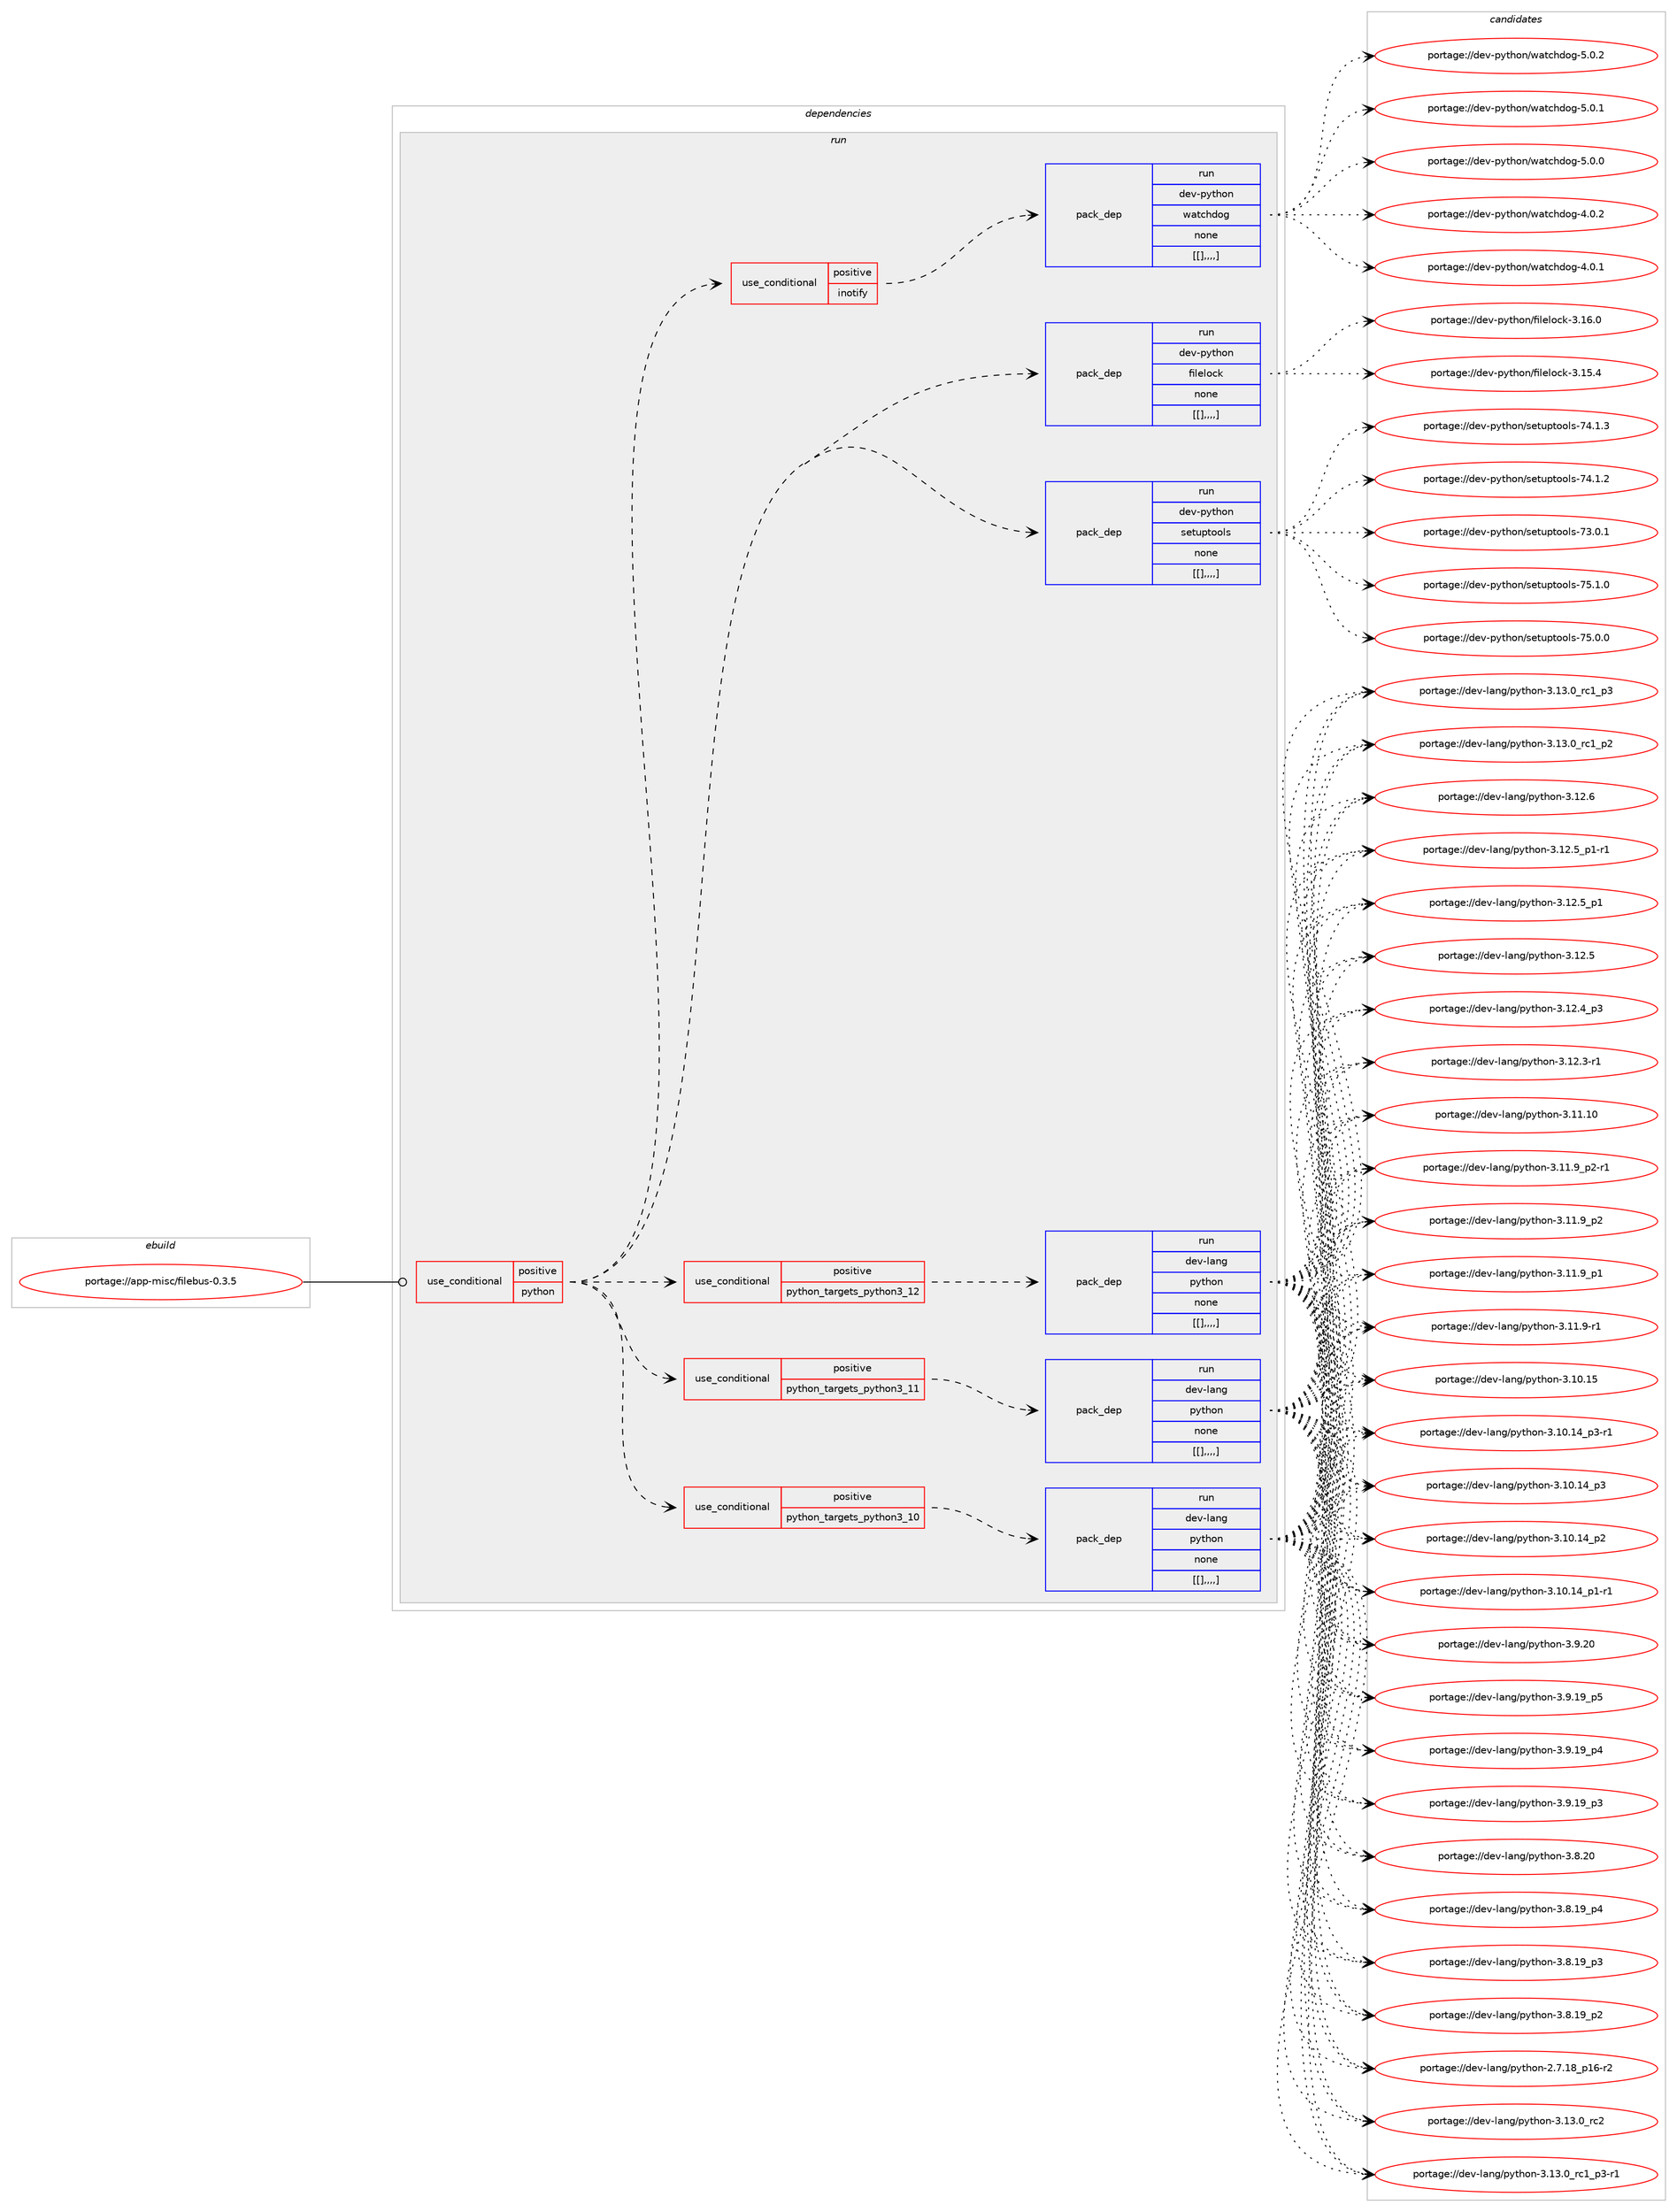 digraph prolog {

# *************
# Graph options
# *************

newrank=true;
concentrate=true;
compound=true;
graph [rankdir=LR,fontname=Helvetica,fontsize=10,ranksep=1.5];#, ranksep=2.5, nodesep=0.2];
edge  [arrowhead=vee];
node  [fontname=Helvetica,fontsize=10];

# **********
# The ebuild
# **********

subgraph cluster_leftcol {
color=gray;
label=<<i>ebuild</i>>;
id [label="portage://app-misc/filebus-0.3.5", color=red, width=4, href="../app-misc/filebus-0.3.5.svg"];
}

# ****************
# The dependencies
# ****************

subgraph cluster_midcol {
color=gray;
label=<<i>dependencies</i>>;
subgraph cluster_compile {
fillcolor="#eeeeee";
style=filled;
label=<<i>compile</i>>;
}
subgraph cluster_compileandrun {
fillcolor="#eeeeee";
style=filled;
label=<<i>compile and run</i>>;
}
subgraph cluster_run {
fillcolor="#eeeeee";
style=filled;
label=<<i>run</i>>;
subgraph cond12092 {
dependency41452 [label=<<TABLE BORDER="0" CELLBORDER="1" CELLSPACING="0" CELLPADDING="4"><TR><TD ROWSPAN="3" CELLPADDING="10">use_conditional</TD></TR><TR><TD>positive</TD></TR><TR><TD>python</TD></TR></TABLE>>, shape=none, color=red];
subgraph cond12093 {
dependency41453 [label=<<TABLE BORDER="0" CELLBORDER="1" CELLSPACING="0" CELLPADDING="4"><TR><TD ROWSPAN="3" CELLPADDING="10">use_conditional</TD></TR><TR><TD>positive</TD></TR><TR><TD>python_targets_python3_10</TD></TR></TABLE>>, shape=none, color=red];
subgraph pack28967 {
dependency41454 [label=<<TABLE BORDER="0" CELLBORDER="1" CELLSPACING="0" CELLPADDING="4" WIDTH="220"><TR><TD ROWSPAN="6" CELLPADDING="30">pack_dep</TD></TR><TR><TD WIDTH="110">run</TD></TR><TR><TD>dev-lang</TD></TR><TR><TD>python</TD></TR><TR><TD>none</TD></TR><TR><TD>[[],,,,]</TD></TR></TABLE>>, shape=none, color=blue];
}
dependency41453:e -> dependency41454:w [weight=20,style="dashed",arrowhead="vee"];
}
dependency41452:e -> dependency41453:w [weight=20,style="dashed",arrowhead="vee"];
subgraph cond12094 {
dependency41455 [label=<<TABLE BORDER="0" CELLBORDER="1" CELLSPACING="0" CELLPADDING="4"><TR><TD ROWSPAN="3" CELLPADDING="10">use_conditional</TD></TR><TR><TD>positive</TD></TR><TR><TD>python_targets_python3_11</TD></TR></TABLE>>, shape=none, color=red];
subgraph pack28968 {
dependency41456 [label=<<TABLE BORDER="0" CELLBORDER="1" CELLSPACING="0" CELLPADDING="4" WIDTH="220"><TR><TD ROWSPAN="6" CELLPADDING="30">pack_dep</TD></TR><TR><TD WIDTH="110">run</TD></TR><TR><TD>dev-lang</TD></TR><TR><TD>python</TD></TR><TR><TD>none</TD></TR><TR><TD>[[],,,,]</TD></TR></TABLE>>, shape=none, color=blue];
}
dependency41455:e -> dependency41456:w [weight=20,style="dashed",arrowhead="vee"];
}
dependency41452:e -> dependency41455:w [weight=20,style="dashed",arrowhead="vee"];
subgraph cond12095 {
dependency41457 [label=<<TABLE BORDER="0" CELLBORDER="1" CELLSPACING="0" CELLPADDING="4"><TR><TD ROWSPAN="3" CELLPADDING="10">use_conditional</TD></TR><TR><TD>positive</TD></TR><TR><TD>python_targets_python3_12</TD></TR></TABLE>>, shape=none, color=red];
subgraph pack28969 {
dependency41458 [label=<<TABLE BORDER="0" CELLBORDER="1" CELLSPACING="0" CELLPADDING="4" WIDTH="220"><TR><TD ROWSPAN="6" CELLPADDING="30">pack_dep</TD></TR><TR><TD WIDTH="110">run</TD></TR><TR><TD>dev-lang</TD></TR><TR><TD>python</TD></TR><TR><TD>none</TD></TR><TR><TD>[[],,,,]</TD></TR></TABLE>>, shape=none, color=blue];
}
dependency41457:e -> dependency41458:w [weight=20,style="dashed",arrowhead="vee"];
}
dependency41452:e -> dependency41457:w [weight=20,style="dashed",arrowhead="vee"];
subgraph pack28970 {
dependency41459 [label=<<TABLE BORDER="0" CELLBORDER="1" CELLSPACING="0" CELLPADDING="4" WIDTH="220"><TR><TD ROWSPAN="6" CELLPADDING="30">pack_dep</TD></TR><TR><TD WIDTH="110">run</TD></TR><TR><TD>dev-python</TD></TR><TR><TD>setuptools</TD></TR><TR><TD>none</TD></TR><TR><TD>[[],,,,]</TD></TR></TABLE>>, shape=none, color=blue];
}
dependency41452:e -> dependency41459:w [weight=20,style="dashed",arrowhead="vee"];
subgraph pack28971 {
dependency41460 [label=<<TABLE BORDER="0" CELLBORDER="1" CELLSPACING="0" CELLPADDING="4" WIDTH="220"><TR><TD ROWSPAN="6" CELLPADDING="30">pack_dep</TD></TR><TR><TD WIDTH="110">run</TD></TR><TR><TD>dev-python</TD></TR><TR><TD>filelock</TD></TR><TR><TD>none</TD></TR><TR><TD>[[],,,,]</TD></TR></TABLE>>, shape=none, color=blue];
}
dependency41452:e -> dependency41460:w [weight=20,style="dashed",arrowhead="vee"];
subgraph cond12096 {
dependency41461 [label=<<TABLE BORDER="0" CELLBORDER="1" CELLSPACING="0" CELLPADDING="4"><TR><TD ROWSPAN="3" CELLPADDING="10">use_conditional</TD></TR><TR><TD>positive</TD></TR><TR><TD>inotify</TD></TR></TABLE>>, shape=none, color=red];
subgraph pack28972 {
dependency41462 [label=<<TABLE BORDER="0" CELLBORDER="1" CELLSPACING="0" CELLPADDING="4" WIDTH="220"><TR><TD ROWSPAN="6" CELLPADDING="30">pack_dep</TD></TR><TR><TD WIDTH="110">run</TD></TR><TR><TD>dev-python</TD></TR><TR><TD>watchdog</TD></TR><TR><TD>none</TD></TR><TR><TD>[[],,,,]</TD></TR></TABLE>>, shape=none, color=blue];
}
dependency41461:e -> dependency41462:w [weight=20,style="dashed",arrowhead="vee"];
}
dependency41452:e -> dependency41461:w [weight=20,style="dashed",arrowhead="vee"];
}
id:e -> dependency41452:w [weight=20,style="solid",arrowhead="odot"];
}
}

# **************
# The candidates
# **************

subgraph cluster_choices {
rank=same;
color=gray;
label=<<i>candidates</i>>;

subgraph choice28967 {
color=black;
nodesep=1;
choice10010111845108971101034711212111610411111045514649514648951149950 [label="portage://dev-lang/python-3.13.0_rc2", color=red, width=4,href="../dev-lang/python-3.13.0_rc2.svg"];
choice1001011184510897110103471121211161041111104551464951464895114994995112514511449 [label="portage://dev-lang/python-3.13.0_rc1_p3-r1", color=red, width=4,href="../dev-lang/python-3.13.0_rc1_p3-r1.svg"];
choice100101118451089711010347112121116104111110455146495146489511499499511251 [label="portage://dev-lang/python-3.13.0_rc1_p3", color=red, width=4,href="../dev-lang/python-3.13.0_rc1_p3.svg"];
choice100101118451089711010347112121116104111110455146495146489511499499511250 [label="portage://dev-lang/python-3.13.0_rc1_p2", color=red, width=4,href="../dev-lang/python-3.13.0_rc1_p2.svg"];
choice10010111845108971101034711212111610411111045514649504654 [label="portage://dev-lang/python-3.12.6", color=red, width=4,href="../dev-lang/python-3.12.6.svg"];
choice1001011184510897110103471121211161041111104551464950465395112494511449 [label="portage://dev-lang/python-3.12.5_p1-r1", color=red, width=4,href="../dev-lang/python-3.12.5_p1-r1.svg"];
choice100101118451089711010347112121116104111110455146495046539511249 [label="portage://dev-lang/python-3.12.5_p1", color=red, width=4,href="../dev-lang/python-3.12.5_p1.svg"];
choice10010111845108971101034711212111610411111045514649504653 [label="portage://dev-lang/python-3.12.5", color=red, width=4,href="../dev-lang/python-3.12.5.svg"];
choice100101118451089711010347112121116104111110455146495046529511251 [label="portage://dev-lang/python-3.12.4_p3", color=red, width=4,href="../dev-lang/python-3.12.4_p3.svg"];
choice100101118451089711010347112121116104111110455146495046514511449 [label="portage://dev-lang/python-3.12.3-r1", color=red, width=4,href="../dev-lang/python-3.12.3-r1.svg"];
choice1001011184510897110103471121211161041111104551464949464948 [label="portage://dev-lang/python-3.11.10", color=red, width=4,href="../dev-lang/python-3.11.10.svg"];
choice1001011184510897110103471121211161041111104551464949465795112504511449 [label="portage://dev-lang/python-3.11.9_p2-r1", color=red, width=4,href="../dev-lang/python-3.11.9_p2-r1.svg"];
choice100101118451089711010347112121116104111110455146494946579511250 [label="portage://dev-lang/python-3.11.9_p2", color=red, width=4,href="../dev-lang/python-3.11.9_p2.svg"];
choice100101118451089711010347112121116104111110455146494946579511249 [label="portage://dev-lang/python-3.11.9_p1", color=red, width=4,href="../dev-lang/python-3.11.9_p1.svg"];
choice100101118451089711010347112121116104111110455146494946574511449 [label="portage://dev-lang/python-3.11.9-r1", color=red, width=4,href="../dev-lang/python-3.11.9-r1.svg"];
choice1001011184510897110103471121211161041111104551464948464953 [label="portage://dev-lang/python-3.10.15", color=red, width=4,href="../dev-lang/python-3.10.15.svg"];
choice100101118451089711010347112121116104111110455146494846495295112514511449 [label="portage://dev-lang/python-3.10.14_p3-r1", color=red, width=4,href="../dev-lang/python-3.10.14_p3-r1.svg"];
choice10010111845108971101034711212111610411111045514649484649529511251 [label="portage://dev-lang/python-3.10.14_p3", color=red, width=4,href="../dev-lang/python-3.10.14_p3.svg"];
choice10010111845108971101034711212111610411111045514649484649529511250 [label="portage://dev-lang/python-3.10.14_p2", color=red, width=4,href="../dev-lang/python-3.10.14_p2.svg"];
choice100101118451089711010347112121116104111110455146494846495295112494511449 [label="portage://dev-lang/python-3.10.14_p1-r1", color=red, width=4,href="../dev-lang/python-3.10.14_p1-r1.svg"];
choice10010111845108971101034711212111610411111045514657465048 [label="portage://dev-lang/python-3.9.20", color=red, width=4,href="../dev-lang/python-3.9.20.svg"];
choice100101118451089711010347112121116104111110455146574649579511253 [label="portage://dev-lang/python-3.9.19_p5", color=red, width=4,href="../dev-lang/python-3.9.19_p5.svg"];
choice100101118451089711010347112121116104111110455146574649579511252 [label="portage://dev-lang/python-3.9.19_p4", color=red, width=4,href="../dev-lang/python-3.9.19_p4.svg"];
choice100101118451089711010347112121116104111110455146574649579511251 [label="portage://dev-lang/python-3.9.19_p3", color=red, width=4,href="../dev-lang/python-3.9.19_p3.svg"];
choice10010111845108971101034711212111610411111045514656465048 [label="portage://dev-lang/python-3.8.20", color=red, width=4,href="../dev-lang/python-3.8.20.svg"];
choice100101118451089711010347112121116104111110455146564649579511252 [label="portage://dev-lang/python-3.8.19_p4", color=red, width=4,href="../dev-lang/python-3.8.19_p4.svg"];
choice100101118451089711010347112121116104111110455146564649579511251 [label="portage://dev-lang/python-3.8.19_p3", color=red, width=4,href="../dev-lang/python-3.8.19_p3.svg"];
choice100101118451089711010347112121116104111110455146564649579511250 [label="portage://dev-lang/python-3.8.19_p2", color=red, width=4,href="../dev-lang/python-3.8.19_p2.svg"];
choice100101118451089711010347112121116104111110455046554649569511249544511450 [label="portage://dev-lang/python-2.7.18_p16-r2", color=red, width=4,href="../dev-lang/python-2.7.18_p16-r2.svg"];
dependency41454:e -> choice10010111845108971101034711212111610411111045514649514648951149950:w [style=dotted,weight="100"];
dependency41454:e -> choice1001011184510897110103471121211161041111104551464951464895114994995112514511449:w [style=dotted,weight="100"];
dependency41454:e -> choice100101118451089711010347112121116104111110455146495146489511499499511251:w [style=dotted,weight="100"];
dependency41454:e -> choice100101118451089711010347112121116104111110455146495146489511499499511250:w [style=dotted,weight="100"];
dependency41454:e -> choice10010111845108971101034711212111610411111045514649504654:w [style=dotted,weight="100"];
dependency41454:e -> choice1001011184510897110103471121211161041111104551464950465395112494511449:w [style=dotted,weight="100"];
dependency41454:e -> choice100101118451089711010347112121116104111110455146495046539511249:w [style=dotted,weight="100"];
dependency41454:e -> choice10010111845108971101034711212111610411111045514649504653:w [style=dotted,weight="100"];
dependency41454:e -> choice100101118451089711010347112121116104111110455146495046529511251:w [style=dotted,weight="100"];
dependency41454:e -> choice100101118451089711010347112121116104111110455146495046514511449:w [style=dotted,weight="100"];
dependency41454:e -> choice1001011184510897110103471121211161041111104551464949464948:w [style=dotted,weight="100"];
dependency41454:e -> choice1001011184510897110103471121211161041111104551464949465795112504511449:w [style=dotted,weight="100"];
dependency41454:e -> choice100101118451089711010347112121116104111110455146494946579511250:w [style=dotted,weight="100"];
dependency41454:e -> choice100101118451089711010347112121116104111110455146494946579511249:w [style=dotted,weight="100"];
dependency41454:e -> choice100101118451089711010347112121116104111110455146494946574511449:w [style=dotted,weight="100"];
dependency41454:e -> choice1001011184510897110103471121211161041111104551464948464953:w [style=dotted,weight="100"];
dependency41454:e -> choice100101118451089711010347112121116104111110455146494846495295112514511449:w [style=dotted,weight="100"];
dependency41454:e -> choice10010111845108971101034711212111610411111045514649484649529511251:w [style=dotted,weight="100"];
dependency41454:e -> choice10010111845108971101034711212111610411111045514649484649529511250:w [style=dotted,weight="100"];
dependency41454:e -> choice100101118451089711010347112121116104111110455146494846495295112494511449:w [style=dotted,weight="100"];
dependency41454:e -> choice10010111845108971101034711212111610411111045514657465048:w [style=dotted,weight="100"];
dependency41454:e -> choice100101118451089711010347112121116104111110455146574649579511253:w [style=dotted,weight="100"];
dependency41454:e -> choice100101118451089711010347112121116104111110455146574649579511252:w [style=dotted,weight="100"];
dependency41454:e -> choice100101118451089711010347112121116104111110455146574649579511251:w [style=dotted,weight="100"];
dependency41454:e -> choice10010111845108971101034711212111610411111045514656465048:w [style=dotted,weight="100"];
dependency41454:e -> choice100101118451089711010347112121116104111110455146564649579511252:w [style=dotted,weight="100"];
dependency41454:e -> choice100101118451089711010347112121116104111110455146564649579511251:w [style=dotted,weight="100"];
dependency41454:e -> choice100101118451089711010347112121116104111110455146564649579511250:w [style=dotted,weight="100"];
dependency41454:e -> choice100101118451089711010347112121116104111110455046554649569511249544511450:w [style=dotted,weight="100"];
}
subgraph choice28968 {
color=black;
nodesep=1;
choice10010111845108971101034711212111610411111045514649514648951149950 [label="portage://dev-lang/python-3.13.0_rc2", color=red, width=4,href="../dev-lang/python-3.13.0_rc2.svg"];
choice1001011184510897110103471121211161041111104551464951464895114994995112514511449 [label="portage://dev-lang/python-3.13.0_rc1_p3-r1", color=red, width=4,href="../dev-lang/python-3.13.0_rc1_p3-r1.svg"];
choice100101118451089711010347112121116104111110455146495146489511499499511251 [label="portage://dev-lang/python-3.13.0_rc1_p3", color=red, width=4,href="../dev-lang/python-3.13.0_rc1_p3.svg"];
choice100101118451089711010347112121116104111110455146495146489511499499511250 [label="portage://dev-lang/python-3.13.0_rc1_p2", color=red, width=4,href="../dev-lang/python-3.13.0_rc1_p2.svg"];
choice10010111845108971101034711212111610411111045514649504654 [label="portage://dev-lang/python-3.12.6", color=red, width=4,href="../dev-lang/python-3.12.6.svg"];
choice1001011184510897110103471121211161041111104551464950465395112494511449 [label="portage://dev-lang/python-3.12.5_p1-r1", color=red, width=4,href="../dev-lang/python-3.12.5_p1-r1.svg"];
choice100101118451089711010347112121116104111110455146495046539511249 [label="portage://dev-lang/python-3.12.5_p1", color=red, width=4,href="../dev-lang/python-3.12.5_p1.svg"];
choice10010111845108971101034711212111610411111045514649504653 [label="portage://dev-lang/python-3.12.5", color=red, width=4,href="../dev-lang/python-3.12.5.svg"];
choice100101118451089711010347112121116104111110455146495046529511251 [label="portage://dev-lang/python-3.12.4_p3", color=red, width=4,href="../dev-lang/python-3.12.4_p3.svg"];
choice100101118451089711010347112121116104111110455146495046514511449 [label="portage://dev-lang/python-3.12.3-r1", color=red, width=4,href="../dev-lang/python-3.12.3-r1.svg"];
choice1001011184510897110103471121211161041111104551464949464948 [label="portage://dev-lang/python-3.11.10", color=red, width=4,href="../dev-lang/python-3.11.10.svg"];
choice1001011184510897110103471121211161041111104551464949465795112504511449 [label="portage://dev-lang/python-3.11.9_p2-r1", color=red, width=4,href="../dev-lang/python-3.11.9_p2-r1.svg"];
choice100101118451089711010347112121116104111110455146494946579511250 [label="portage://dev-lang/python-3.11.9_p2", color=red, width=4,href="../dev-lang/python-3.11.9_p2.svg"];
choice100101118451089711010347112121116104111110455146494946579511249 [label="portage://dev-lang/python-3.11.9_p1", color=red, width=4,href="../dev-lang/python-3.11.9_p1.svg"];
choice100101118451089711010347112121116104111110455146494946574511449 [label="portage://dev-lang/python-3.11.9-r1", color=red, width=4,href="../dev-lang/python-3.11.9-r1.svg"];
choice1001011184510897110103471121211161041111104551464948464953 [label="portage://dev-lang/python-3.10.15", color=red, width=4,href="../dev-lang/python-3.10.15.svg"];
choice100101118451089711010347112121116104111110455146494846495295112514511449 [label="portage://dev-lang/python-3.10.14_p3-r1", color=red, width=4,href="../dev-lang/python-3.10.14_p3-r1.svg"];
choice10010111845108971101034711212111610411111045514649484649529511251 [label="portage://dev-lang/python-3.10.14_p3", color=red, width=4,href="../dev-lang/python-3.10.14_p3.svg"];
choice10010111845108971101034711212111610411111045514649484649529511250 [label="portage://dev-lang/python-3.10.14_p2", color=red, width=4,href="../dev-lang/python-3.10.14_p2.svg"];
choice100101118451089711010347112121116104111110455146494846495295112494511449 [label="portage://dev-lang/python-3.10.14_p1-r1", color=red, width=4,href="../dev-lang/python-3.10.14_p1-r1.svg"];
choice10010111845108971101034711212111610411111045514657465048 [label="portage://dev-lang/python-3.9.20", color=red, width=4,href="../dev-lang/python-3.9.20.svg"];
choice100101118451089711010347112121116104111110455146574649579511253 [label="portage://dev-lang/python-3.9.19_p5", color=red, width=4,href="../dev-lang/python-3.9.19_p5.svg"];
choice100101118451089711010347112121116104111110455146574649579511252 [label="portage://dev-lang/python-3.9.19_p4", color=red, width=4,href="../dev-lang/python-3.9.19_p4.svg"];
choice100101118451089711010347112121116104111110455146574649579511251 [label="portage://dev-lang/python-3.9.19_p3", color=red, width=4,href="../dev-lang/python-3.9.19_p3.svg"];
choice10010111845108971101034711212111610411111045514656465048 [label="portage://dev-lang/python-3.8.20", color=red, width=4,href="../dev-lang/python-3.8.20.svg"];
choice100101118451089711010347112121116104111110455146564649579511252 [label="portage://dev-lang/python-3.8.19_p4", color=red, width=4,href="../dev-lang/python-3.8.19_p4.svg"];
choice100101118451089711010347112121116104111110455146564649579511251 [label="portage://dev-lang/python-3.8.19_p3", color=red, width=4,href="../dev-lang/python-3.8.19_p3.svg"];
choice100101118451089711010347112121116104111110455146564649579511250 [label="portage://dev-lang/python-3.8.19_p2", color=red, width=4,href="../dev-lang/python-3.8.19_p2.svg"];
choice100101118451089711010347112121116104111110455046554649569511249544511450 [label="portage://dev-lang/python-2.7.18_p16-r2", color=red, width=4,href="../dev-lang/python-2.7.18_p16-r2.svg"];
dependency41456:e -> choice10010111845108971101034711212111610411111045514649514648951149950:w [style=dotted,weight="100"];
dependency41456:e -> choice1001011184510897110103471121211161041111104551464951464895114994995112514511449:w [style=dotted,weight="100"];
dependency41456:e -> choice100101118451089711010347112121116104111110455146495146489511499499511251:w [style=dotted,weight="100"];
dependency41456:e -> choice100101118451089711010347112121116104111110455146495146489511499499511250:w [style=dotted,weight="100"];
dependency41456:e -> choice10010111845108971101034711212111610411111045514649504654:w [style=dotted,weight="100"];
dependency41456:e -> choice1001011184510897110103471121211161041111104551464950465395112494511449:w [style=dotted,weight="100"];
dependency41456:e -> choice100101118451089711010347112121116104111110455146495046539511249:w [style=dotted,weight="100"];
dependency41456:e -> choice10010111845108971101034711212111610411111045514649504653:w [style=dotted,weight="100"];
dependency41456:e -> choice100101118451089711010347112121116104111110455146495046529511251:w [style=dotted,weight="100"];
dependency41456:e -> choice100101118451089711010347112121116104111110455146495046514511449:w [style=dotted,weight="100"];
dependency41456:e -> choice1001011184510897110103471121211161041111104551464949464948:w [style=dotted,weight="100"];
dependency41456:e -> choice1001011184510897110103471121211161041111104551464949465795112504511449:w [style=dotted,weight="100"];
dependency41456:e -> choice100101118451089711010347112121116104111110455146494946579511250:w [style=dotted,weight="100"];
dependency41456:e -> choice100101118451089711010347112121116104111110455146494946579511249:w [style=dotted,weight="100"];
dependency41456:e -> choice100101118451089711010347112121116104111110455146494946574511449:w [style=dotted,weight="100"];
dependency41456:e -> choice1001011184510897110103471121211161041111104551464948464953:w [style=dotted,weight="100"];
dependency41456:e -> choice100101118451089711010347112121116104111110455146494846495295112514511449:w [style=dotted,weight="100"];
dependency41456:e -> choice10010111845108971101034711212111610411111045514649484649529511251:w [style=dotted,weight="100"];
dependency41456:e -> choice10010111845108971101034711212111610411111045514649484649529511250:w [style=dotted,weight="100"];
dependency41456:e -> choice100101118451089711010347112121116104111110455146494846495295112494511449:w [style=dotted,weight="100"];
dependency41456:e -> choice10010111845108971101034711212111610411111045514657465048:w [style=dotted,weight="100"];
dependency41456:e -> choice100101118451089711010347112121116104111110455146574649579511253:w [style=dotted,weight="100"];
dependency41456:e -> choice100101118451089711010347112121116104111110455146574649579511252:w [style=dotted,weight="100"];
dependency41456:e -> choice100101118451089711010347112121116104111110455146574649579511251:w [style=dotted,weight="100"];
dependency41456:e -> choice10010111845108971101034711212111610411111045514656465048:w [style=dotted,weight="100"];
dependency41456:e -> choice100101118451089711010347112121116104111110455146564649579511252:w [style=dotted,weight="100"];
dependency41456:e -> choice100101118451089711010347112121116104111110455146564649579511251:w [style=dotted,weight="100"];
dependency41456:e -> choice100101118451089711010347112121116104111110455146564649579511250:w [style=dotted,weight="100"];
dependency41456:e -> choice100101118451089711010347112121116104111110455046554649569511249544511450:w [style=dotted,weight="100"];
}
subgraph choice28969 {
color=black;
nodesep=1;
choice10010111845108971101034711212111610411111045514649514648951149950 [label="portage://dev-lang/python-3.13.0_rc2", color=red, width=4,href="../dev-lang/python-3.13.0_rc2.svg"];
choice1001011184510897110103471121211161041111104551464951464895114994995112514511449 [label="portage://dev-lang/python-3.13.0_rc1_p3-r1", color=red, width=4,href="../dev-lang/python-3.13.0_rc1_p3-r1.svg"];
choice100101118451089711010347112121116104111110455146495146489511499499511251 [label="portage://dev-lang/python-3.13.0_rc1_p3", color=red, width=4,href="../dev-lang/python-3.13.0_rc1_p3.svg"];
choice100101118451089711010347112121116104111110455146495146489511499499511250 [label="portage://dev-lang/python-3.13.0_rc1_p2", color=red, width=4,href="../dev-lang/python-3.13.0_rc1_p2.svg"];
choice10010111845108971101034711212111610411111045514649504654 [label="portage://dev-lang/python-3.12.6", color=red, width=4,href="../dev-lang/python-3.12.6.svg"];
choice1001011184510897110103471121211161041111104551464950465395112494511449 [label="portage://dev-lang/python-3.12.5_p1-r1", color=red, width=4,href="../dev-lang/python-3.12.5_p1-r1.svg"];
choice100101118451089711010347112121116104111110455146495046539511249 [label="portage://dev-lang/python-3.12.5_p1", color=red, width=4,href="../dev-lang/python-3.12.5_p1.svg"];
choice10010111845108971101034711212111610411111045514649504653 [label="portage://dev-lang/python-3.12.5", color=red, width=4,href="../dev-lang/python-3.12.5.svg"];
choice100101118451089711010347112121116104111110455146495046529511251 [label="portage://dev-lang/python-3.12.4_p3", color=red, width=4,href="../dev-lang/python-3.12.4_p3.svg"];
choice100101118451089711010347112121116104111110455146495046514511449 [label="portage://dev-lang/python-3.12.3-r1", color=red, width=4,href="../dev-lang/python-3.12.3-r1.svg"];
choice1001011184510897110103471121211161041111104551464949464948 [label="portage://dev-lang/python-3.11.10", color=red, width=4,href="../dev-lang/python-3.11.10.svg"];
choice1001011184510897110103471121211161041111104551464949465795112504511449 [label="portage://dev-lang/python-3.11.9_p2-r1", color=red, width=4,href="../dev-lang/python-3.11.9_p2-r1.svg"];
choice100101118451089711010347112121116104111110455146494946579511250 [label="portage://dev-lang/python-3.11.9_p2", color=red, width=4,href="../dev-lang/python-3.11.9_p2.svg"];
choice100101118451089711010347112121116104111110455146494946579511249 [label="portage://dev-lang/python-3.11.9_p1", color=red, width=4,href="../dev-lang/python-3.11.9_p1.svg"];
choice100101118451089711010347112121116104111110455146494946574511449 [label="portage://dev-lang/python-3.11.9-r1", color=red, width=4,href="../dev-lang/python-3.11.9-r1.svg"];
choice1001011184510897110103471121211161041111104551464948464953 [label="portage://dev-lang/python-3.10.15", color=red, width=4,href="../dev-lang/python-3.10.15.svg"];
choice100101118451089711010347112121116104111110455146494846495295112514511449 [label="portage://dev-lang/python-3.10.14_p3-r1", color=red, width=4,href="../dev-lang/python-3.10.14_p3-r1.svg"];
choice10010111845108971101034711212111610411111045514649484649529511251 [label="portage://dev-lang/python-3.10.14_p3", color=red, width=4,href="../dev-lang/python-3.10.14_p3.svg"];
choice10010111845108971101034711212111610411111045514649484649529511250 [label="portage://dev-lang/python-3.10.14_p2", color=red, width=4,href="../dev-lang/python-3.10.14_p2.svg"];
choice100101118451089711010347112121116104111110455146494846495295112494511449 [label="portage://dev-lang/python-3.10.14_p1-r1", color=red, width=4,href="../dev-lang/python-3.10.14_p1-r1.svg"];
choice10010111845108971101034711212111610411111045514657465048 [label="portage://dev-lang/python-3.9.20", color=red, width=4,href="../dev-lang/python-3.9.20.svg"];
choice100101118451089711010347112121116104111110455146574649579511253 [label="portage://dev-lang/python-3.9.19_p5", color=red, width=4,href="../dev-lang/python-3.9.19_p5.svg"];
choice100101118451089711010347112121116104111110455146574649579511252 [label="portage://dev-lang/python-3.9.19_p4", color=red, width=4,href="../dev-lang/python-3.9.19_p4.svg"];
choice100101118451089711010347112121116104111110455146574649579511251 [label="portage://dev-lang/python-3.9.19_p3", color=red, width=4,href="../dev-lang/python-3.9.19_p3.svg"];
choice10010111845108971101034711212111610411111045514656465048 [label="portage://dev-lang/python-3.8.20", color=red, width=4,href="../dev-lang/python-3.8.20.svg"];
choice100101118451089711010347112121116104111110455146564649579511252 [label="portage://dev-lang/python-3.8.19_p4", color=red, width=4,href="../dev-lang/python-3.8.19_p4.svg"];
choice100101118451089711010347112121116104111110455146564649579511251 [label="portage://dev-lang/python-3.8.19_p3", color=red, width=4,href="../dev-lang/python-3.8.19_p3.svg"];
choice100101118451089711010347112121116104111110455146564649579511250 [label="portage://dev-lang/python-3.8.19_p2", color=red, width=4,href="../dev-lang/python-3.8.19_p2.svg"];
choice100101118451089711010347112121116104111110455046554649569511249544511450 [label="portage://dev-lang/python-2.7.18_p16-r2", color=red, width=4,href="../dev-lang/python-2.7.18_p16-r2.svg"];
dependency41458:e -> choice10010111845108971101034711212111610411111045514649514648951149950:w [style=dotted,weight="100"];
dependency41458:e -> choice1001011184510897110103471121211161041111104551464951464895114994995112514511449:w [style=dotted,weight="100"];
dependency41458:e -> choice100101118451089711010347112121116104111110455146495146489511499499511251:w [style=dotted,weight="100"];
dependency41458:e -> choice100101118451089711010347112121116104111110455146495146489511499499511250:w [style=dotted,weight="100"];
dependency41458:e -> choice10010111845108971101034711212111610411111045514649504654:w [style=dotted,weight="100"];
dependency41458:e -> choice1001011184510897110103471121211161041111104551464950465395112494511449:w [style=dotted,weight="100"];
dependency41458:e -> choice100101118451089711010347112121116104111110455146495046539511249:w [style=dotted,weight="100"];
dependency41458:e -> choice10010111845108971101034711212111610411111045514649504653:w [style=dotted,weight="100"];
dependency41458:e -> choice100101118451089711010347112121116104111110455146495046529511251:w [style=dotted,weight="100"];
dependency41458:e -> choice100101118451089711010347112121116104111110455146495046514511449:w [style=dotted,weight="100"];
dependency41458:e -> choice1001011184510897110103471121211161041111104551464949464948:w [style=dotted,weight="100"];
dependency41458:e -> choice1001011184510897110103471121211161041111104551464949465795112504511449:w [style=dotted,weight="100"];
dependency41458:e -> choice100101118451089711010347112121116104111110455146494946579511250:w [style=dotted,weight="100"];
dependency41458:e -> choice100101118451089711010347112121116104111110455146494946579511249:w [style=dotted,weight="100"];
dependency41458:e -> choice100101118451089711010347112121116104111110455146494946574511449:w [style=dotted,weight="100"];
dependency41458:e -> choice1001011184510897110103471121211161041111104551464948464953:w [style=dotted,weight="100"];
dependency41458:e -> choice100101118451089711010347112121116104111110455146494846495295112514511449:w [style=dotted,weight="100"];
dependency41458:e -> choice10010111845108971101034711212111610411111045514649484649529511251:w [style=dotted,weight="100"];
dependency41458:e -> choice10010111845108971101034711212111610411111045514649484649529511250:w [style=dotted,weight="100"];
dependency41458:e -> choice100101118451089711010347112121116104111110455146494846495295112494511449:w [style=dotted,weight="100"];
dependency41458:e -> choice10010111845108971101034711212111610411111045514657465048:w [style=dotted,weight="100"];
dependency41458:e -> choice100101118451089711010347112121116104111110455146574649579511253:w [style=dotted,weight="100"];
dependency41458:e -> choice100101118451089711010347112121116104111110455146574649579511252:w [style=dotted,weight="100"];
dependency41458:e -> choice100101118451089711010347112121116104111110455146574649579511251:w [style=dotted,weight="100"];
dependency41458:e -> choice10010111845108971101034711212111610411111045514656465048:w [style=dotted,weight="100"];
dependency41458:e -> choice100101118451089711010347112121116104111110455146564649579511252:w [style=dotted,weight="100"];
dependency41458:e -> choice100101118451089711010347112121116104111110455146564649579511251:w [style=dotted,weight="100"];
dependency41458:e -> choice100101118451089711010347112121116104111110455146564649579511250:w [style=dotted,weight="100"];
dependency41458:e -> choice100101118451089711010347112121116104111110455046554649569511249544511450:w [style=dotted,weight="100"];
}
subgraph choice28970 {
color=black;
nodesep=1;
choice100101118451121211161041111104711510111611711211611111110811545555346494648 [label="portage://dev-python/setuptools-75.1.0", color=red, width=4,href="../dev-python/setuptools-75.1.0.svg"];
choice100101118451121211161041111104711510111611711211611111110811545555346484648 [label="portage://dev-python/setuptools-75.0.0", color=red, width=4,href="../dev-python/setuptools-75.0.0.svg"];
choice100101118451121211161041111104711510111611711211611111110811545555246494651 [label="portage://dev-python/setuptools-74.1.3", color=red, width=4,href="../dev-python/setuptools-74.1.3.svg"];
choice100101118451121211161041111104711510111611711211611111110811545555246494650 [label="portage://dev-python/setuptools-74.1.2", color=red, width=4,href="../dev-python/setuptools-74.1.2.svg"];
choice100101118451121211161041111104711510111611711211611111110811545555146484649 [label="portage://dev-python/setuptools-73.0.1", color=red, width=4,href="../dev-python/setuptools-73.0.1.svg"];
dependency41459:e -> choice100101118451121211161041111104711510111611711211611111110811545555346494648:w [style=dotted,weight="100"];
dependency41459:e -> choice100101118451121211161041111104711510111611711211611111110811545555346484648:w [style=dotted,weight="100"];
dependency41459:e -> choice100101118451121211161041111104711510111611711211611111110811545555246494651:w [style=dotted,weight="100"];
dependency41459:e -> choice100101118451121211161041111104711510111611711211611111110811545555246494650:w [style=dotted,weight="100"];
dependency41459:e -> choice100101118451121211161041111104711510111611711211611111110811545555146484649:w [style=dotted,weight="100"];
}
subgraph choice28971 {
color=black;
nodesep=1;
choice10010111845112121116104111110471021051081011081119910745514649544648 [label="portage://dev-python/filelock-3.16.0", color=red, width=4,href="../dev-python/filelock-3.16.0.svg"];
choice10010111845112121116104111110471021051081011081119910745514649534652 [label="portage://dev-python/filelock-3.15.4", color=red, width=4,href="../dev-python/filelock-3.15.4.svg"];
dependency41460:e -> choice10010111845112121116104111110471021051081011081119910745514649544648:w [style=dotted,weight="100"];
dependency41460:e -> choice10010111845112121116104111110471021051081011081119910745514649534652:w [style=dotted,weight="100"];
}
subgraph choice28972 {
color=black;
nodesep=1;
choice10010111845112121116104111110471199711699104100111103455346484650 [label="portage://dev-python/watchdog-5.0.2", color=red, width=4,href="../dev-python/watchdog-5.0.2.svg"];
choice10010111845112121116104111110471199711699104100111103455346484649 [label="portage://dev-python/watchdog-5.0.1", color=red, width=4,href="../dev-python/watchdog-5.0.1.svg"];
choice10010111845112121116104111110471199711699104100111103455346484648 [label="portage://dev-python/watchdog-5.0.0", color=red, width=4,href="../dev-python/watchdog-5.0.0.svg"];
choice10010111845112121116104111110471199711699104100111103455246484650 [label="portage://dev-python/watchdog-4.0.2", color=red, width=4,href="../dev-python/watchdog-4.0.2.svg"];
choice10010111845112121116104111110471199711699104100111103455246484649 [label="portage://dev-python/watchdog-4.0.1", color=red, width=4,href="../dev-python/watchdog-4.0.1.svg"];
dependency41462:e -> choice10010111845112121116104111110471199711699104100111103455346484650:w [style=dotted,weight="100"];
dependency41462:e -> choice10010111845112121116104111110471199711699104100111103455346484649:w [style=dotted,weight="100"];
dependency41462:e -> choice10010111845112121116104111110471199711699104100111103455346484648:w [style=dotted,weight="100"];
dependency41462:e -> choice10010111845112121116104111110471199711699104100111103455246484650:w [style=dotted,weight="100"];
dependency41462:e -> choice10010111845112121116104111110471199711699104100111103455246484649:w [style=dotted,weight="100"];
}
}

}
